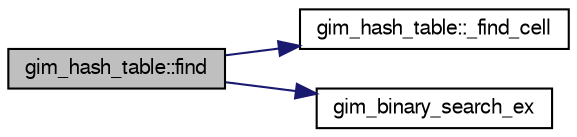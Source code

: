 digraph G
{
  bgcolor="transparent";
  edge [fontname="FreeSans",fontsize=10,labelfontname="FreeSans",labelfontsize=10];
  node [fontname="FreeSans",fontsize=10,shape=record];
  rankdir=LR;
  Node1 [label="gim_hash_table::find",height=0.2,width=0.4,color="black", fillcolor="grey75", style="filled" fontcolor="black"];
  Node1 -> Node2 [color="midnightblue",fontsize=10,style="solid"];
  Node2 [label="gim_hash_table::_find_cell",height=0.2,width=0.4,color="black",URL="$classgim__hash__table.html#aaff4cea9e6b86276d364041e651605f",tooltip="Returns the cell index."];
  Node1 -> Node3 [color="midnightblue",fontsize=10,style="solid"];
  Node3 [label="gim_binary_search_ex",height=0.2,width=0.4,color="black",URL="$gim__radixsort_8h.html#7be883eaa7e11dab454089d654537e35",tooltip="Failsafe Iterative binary search,."];
}
